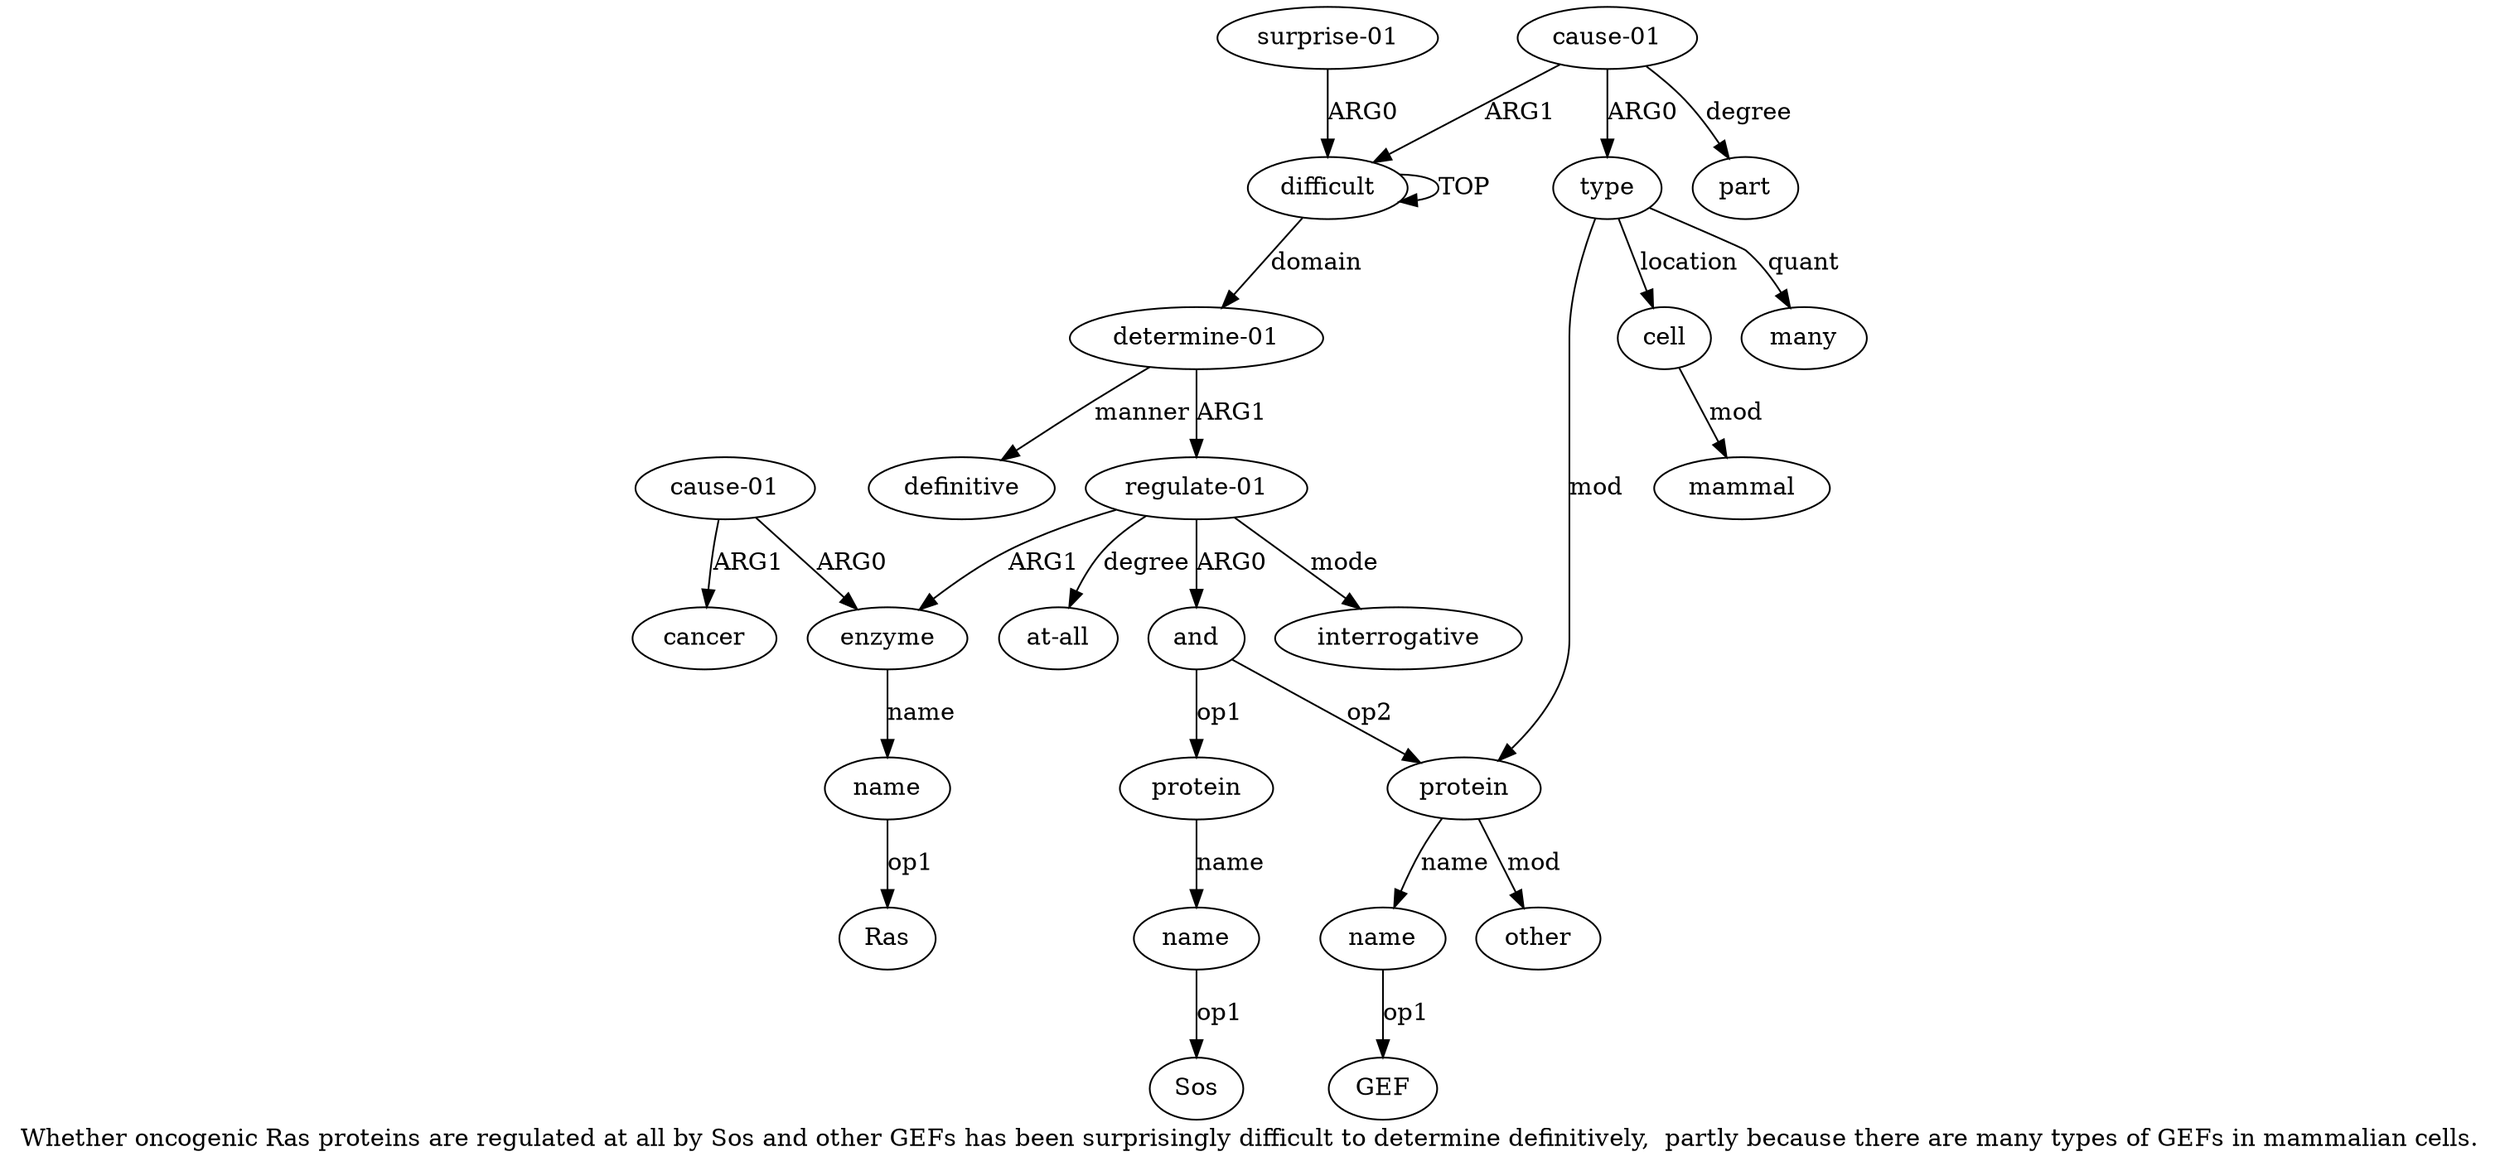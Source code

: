 digraph  {
	graph [label="Whether oncogenic Ras proteins are regulated at all by Sos and other GEFs has been surprisingly difficult to determine definitively,  \
partly because there are many types of GEFs in mammalian cells."];
	node [label="\N"];
	a20	 [color=black,
		gold_ind=20,
		gold_label=mammal,
		label=mammal,
		test_ind=20,
		test_label=mammal];
	a21	 [color=black,
		gold_ind=21,
		gold_label=part,
		label=part,
		test_ind=21,
		test_label=part];
	"a2 interrogative"	 [color=black,
		gold_ind=-1,
		gold_label=interrogative,
		label=interrogative,
		test_ind=-1,
		test_label=interrogative];
	"a7 GEF"	 [color=black,
		gold_ind=-1,
		gold_label=GEF,
		label=GEF,
		test_ind=-1,
		test_label=GEF];
	a15	 [color=black,
		gold_ind=15,
		gold_label="surprise-01",
		label="surprise-01",
		test_ind=15,
		test_label="surprise-01"];
	a0	 [color=black,
		gold_ind=0,
		gold_label=difficult,
		label=difficult,
		test_ind=0,
		test_label=difficult];
	a15 -> a0 [key=0,
	color=black,
	gold_label=ARG0,
	label=ARG0,
	test_label=ARG0];
a14 [color=black,
	gold_ind=14,
	gold_label=definitive,
	label=definitive,
	test_ind=14,
	test_label=definitive];
a17 [color=black,
	gold_ind=17,
	gold_label=type,
	label=type,
	test_ind=17,
	test_label=type];
a19 [color=black,
	gold_ind=19,
	gold_label=cell,
	label=cell,
	test_ind=19,
	test_label=cell];
a17 -> a19 [key=0,
color=black,
gold_label=location,
label=location,
test_label=location];
a18 [color=black,
gold_ind=18,
gold_label=many,
label=many,
test_ind=18,
test_label=many];
a17 -> a18 [key=0,
color=black,
gold_label=quant,
label=quant,
test_label=quant];
a6 [color=black,
gold_ind=6,
gold_label=protein,
label=protein,
test_ind=6,
test_label=protein];
a17 -> a6 [key=0,
color=black,
gold_label=mod,
label=mod,
test_label=mod];
a16 [color=black,
gold_ind=16,
gold_label="cause-01",
label="cause-01",
test_ind=16,
test_label="cause-01"];
a16 -> a21 [key=0,
color=black,
gold_label=degree,
label=degree,
test_label=degree];
a16 -> a17 [key=0,
color=black,
gold_label=ARG0,
label=ARG0,
test_label=ARG0];
a16 -> a0 [key=0,
color=black,
gold_label=ARG1,
label=ARG1,
test_label=ARG1];
a11 [color=black,
gold_ind=11,
gold_label="cause-01",
label="cause-01",
test_ind=11,
test_label="cause-01"];
a12 [color=black,
gold_ind=12,
gold_label=cancer,
label=cancer,
test_ind=12,
test_label=cancer];
a11 -> a12 [key=0,
color=black,
gold_label=ARG1,
label=ARG1,
test_label=ARG1];
a9 [color=black,
gold_ind=9,
gold_label=enzyme,
label=enzyme,
test_ind=9,
test_label=enzyme];
a11 -> a9 [key=0,
color=black,
gold_label=ARG0,
label=ARG0,
test_label=ARG0];
a10 [color=black,
gold_ind=10,
gold_label=name,
label=name,
test_ind=10,
test_label=name];
"a10 Ras" [color=black,
gold_ind=-1,
gold_label=Ras,
label=Ras,
test_ind=-1,
test_label=Ras];
a10 -> "a10 Ras" [key=0,
color=black,
gold_label=op1,
label=op1,
test_label=op1];
a13 [color=black,
gold_ind=13,
gold_label="at-all",
label="at-all",
test_ind=13,
test_label="at-all"];
a19 -> a20 [key=0,
color=black,
gold_label=mod,
label=mod,
test_label=mod];
a1 [color=black,
gold_ind=1,
gold_label="determine-01",
label="determine-01",
test_ind=1,
test_label="determine-01"];
a1 -> a14 [key=0,
color=black,
gold_label=manner,
label=manner,
test_label=manner];
a2 [color=black,
gold_ind=2,
gold_label="regulate-01",
label="regulate-01",
test_ind=2,
test_label="regulate-01"];
a1 -> a2 [key=0,
color=black,
gold_label=ARG1,
label=ARG1,
test_label=ARG1];
a0 -> a1 [key=0,
color=black,
gold_label=domain,
label=domain,
test_label=domain];
a0 -> a0 [key=0,
color=black,
gold_label=TOP,
label=TOP,
test_label=TOP];
a3 [color=black,
gold_ind=3,
gold_label=and,
label=and,
test_ind=3,
test_label=and];
a4 [color=black,
gold_ind=4,
gold_label=protein,
label=protein,
test_ind=4,
test_label=protein];
a3 -> a4 [key=0,
color=black,
gold_label=op1,
label=op1,
test_label=op1];
a3 -> a6 [key=0,
color=black,
gold_label=op2,
label=op2,
test_label=op2];
a2 -> "a2 interrogative" [key=0,
color=black,
gold_label=mode,
label=mode,
test_label=mode];
a2 -> a13 [key=0,
color=black,
gold_label=degree,
label=degree,
test_label=degree];
a2 -> a3 [key=0,
color=black,
gold_label=ARG0,
label=ARG0,
test_label=ARG0];
a2 -> a9 [key=0,
color=black,
gold_label=ARG1,
label=ARG1,
test_label=ARG1];
a5 [color=black,
gold_ind=5,
gold_label=name,
label=name,
test_ind=5,
test_label=name];
"a5 Sos" [color=black,
gold_ind=-1,
gold_label=Sos,
label=Sos,
test_ind=-1,
test_label=Sos];
a5 -> "a5 Sos" [key=0,
color=black,
gold_label=op1,
label=op1,
test_label=op1];
a4 -> a5 [key=0,
color=black,
gold_label=name,
label=name,
test_label=name];
a7 [color=black,
gold_ind=7,
gold_label=name,
label=name,
test_ind=7,
test_label=name];
a7 -> "a7 GEF" [key=0,
color=black,
gold_label=op1,
label=op1,
test_label=op1];
a6 -> a7 [key=0,
color=black,
gold_label=name,
label=name,
test_label=name];
a8 [color=black,
gold_ind=8,
gold_label=other,
label=other,
test_ind=8,
test_label=other];
a6 -> a8 [key=0,
color=black,
gold_label=mod,
label=mod,
test_label=mod];
a9 -> a10 [key=0,
color=black,
gold_label=name,
label=name,
test_label=name];
}
